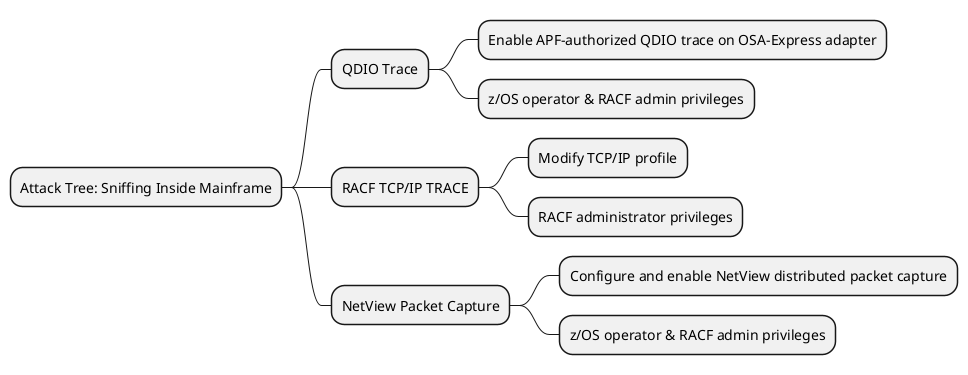 @startmindmap
* Attack Tree: Sniffing Inside Mainframe
** QDIO Trace
*** Enable APF-authorized QDIO trace on OSA-Express adapter
*** z/OS operator & RACF admin privileges
** RACF TCP/IP TRACE
*** Modify TCP/IP profile
*** RACF administrator privileges
** NetView Packet Capture
*** Configure and enable NetView distributed packet capture
*** z/OS operator & RACF admin privileges
@endmindmap

@startmindmap
* Attack Tree: Sniffing Outside Mainframe
** Rogue FTP Proxy
*** Script injection (FTP_PROXY override)
*** DNS / hosts file poisoning
** Network MitM
*** ARP spoofing (root on Linux/Windows host)
*** Switch port mirroring (network-admin access)
** Hypervisor / VM host sniffing
*** Promiscuous-mode vNIC on host
*** vSwitch port mirroring (hypervisor-admin)
@endmindmap

@startuml
' Deployment diagram: FTP sniffing vectors
skinparam componentStyle rectangle

node "Mainframe (z/OS)" as Mainframe {
    component "FTP Script\n(/usr/local/bin/ftp.sh)" as FTPScript
    database "z/OS RACF Logs & Trace" as RacfLog
}

node "Attacker Infrastructure" as Attacker {
    component "Rogue FTP Proxy\n(dev.ftp.local)" as RogueProxy
    artifact "Compromised Script\n(FTP_PROXY override)" as MalScript

    node "Network" as Net {
        artifact "Switch Mirror Port" as SwitchMirror
        artifact "Attacker VM\n(promiscuous mode)" as VMHost
    }
}

Mainframe --> RogueProxy : "FTP session\nTCP/IP port 21"
FTPScript ..> RogueProxy : "Override via FTP_PROXY / DNS hijack"
SwitchMirror --> Mainframe
SwitchMirror --> VMHost
@enduml
